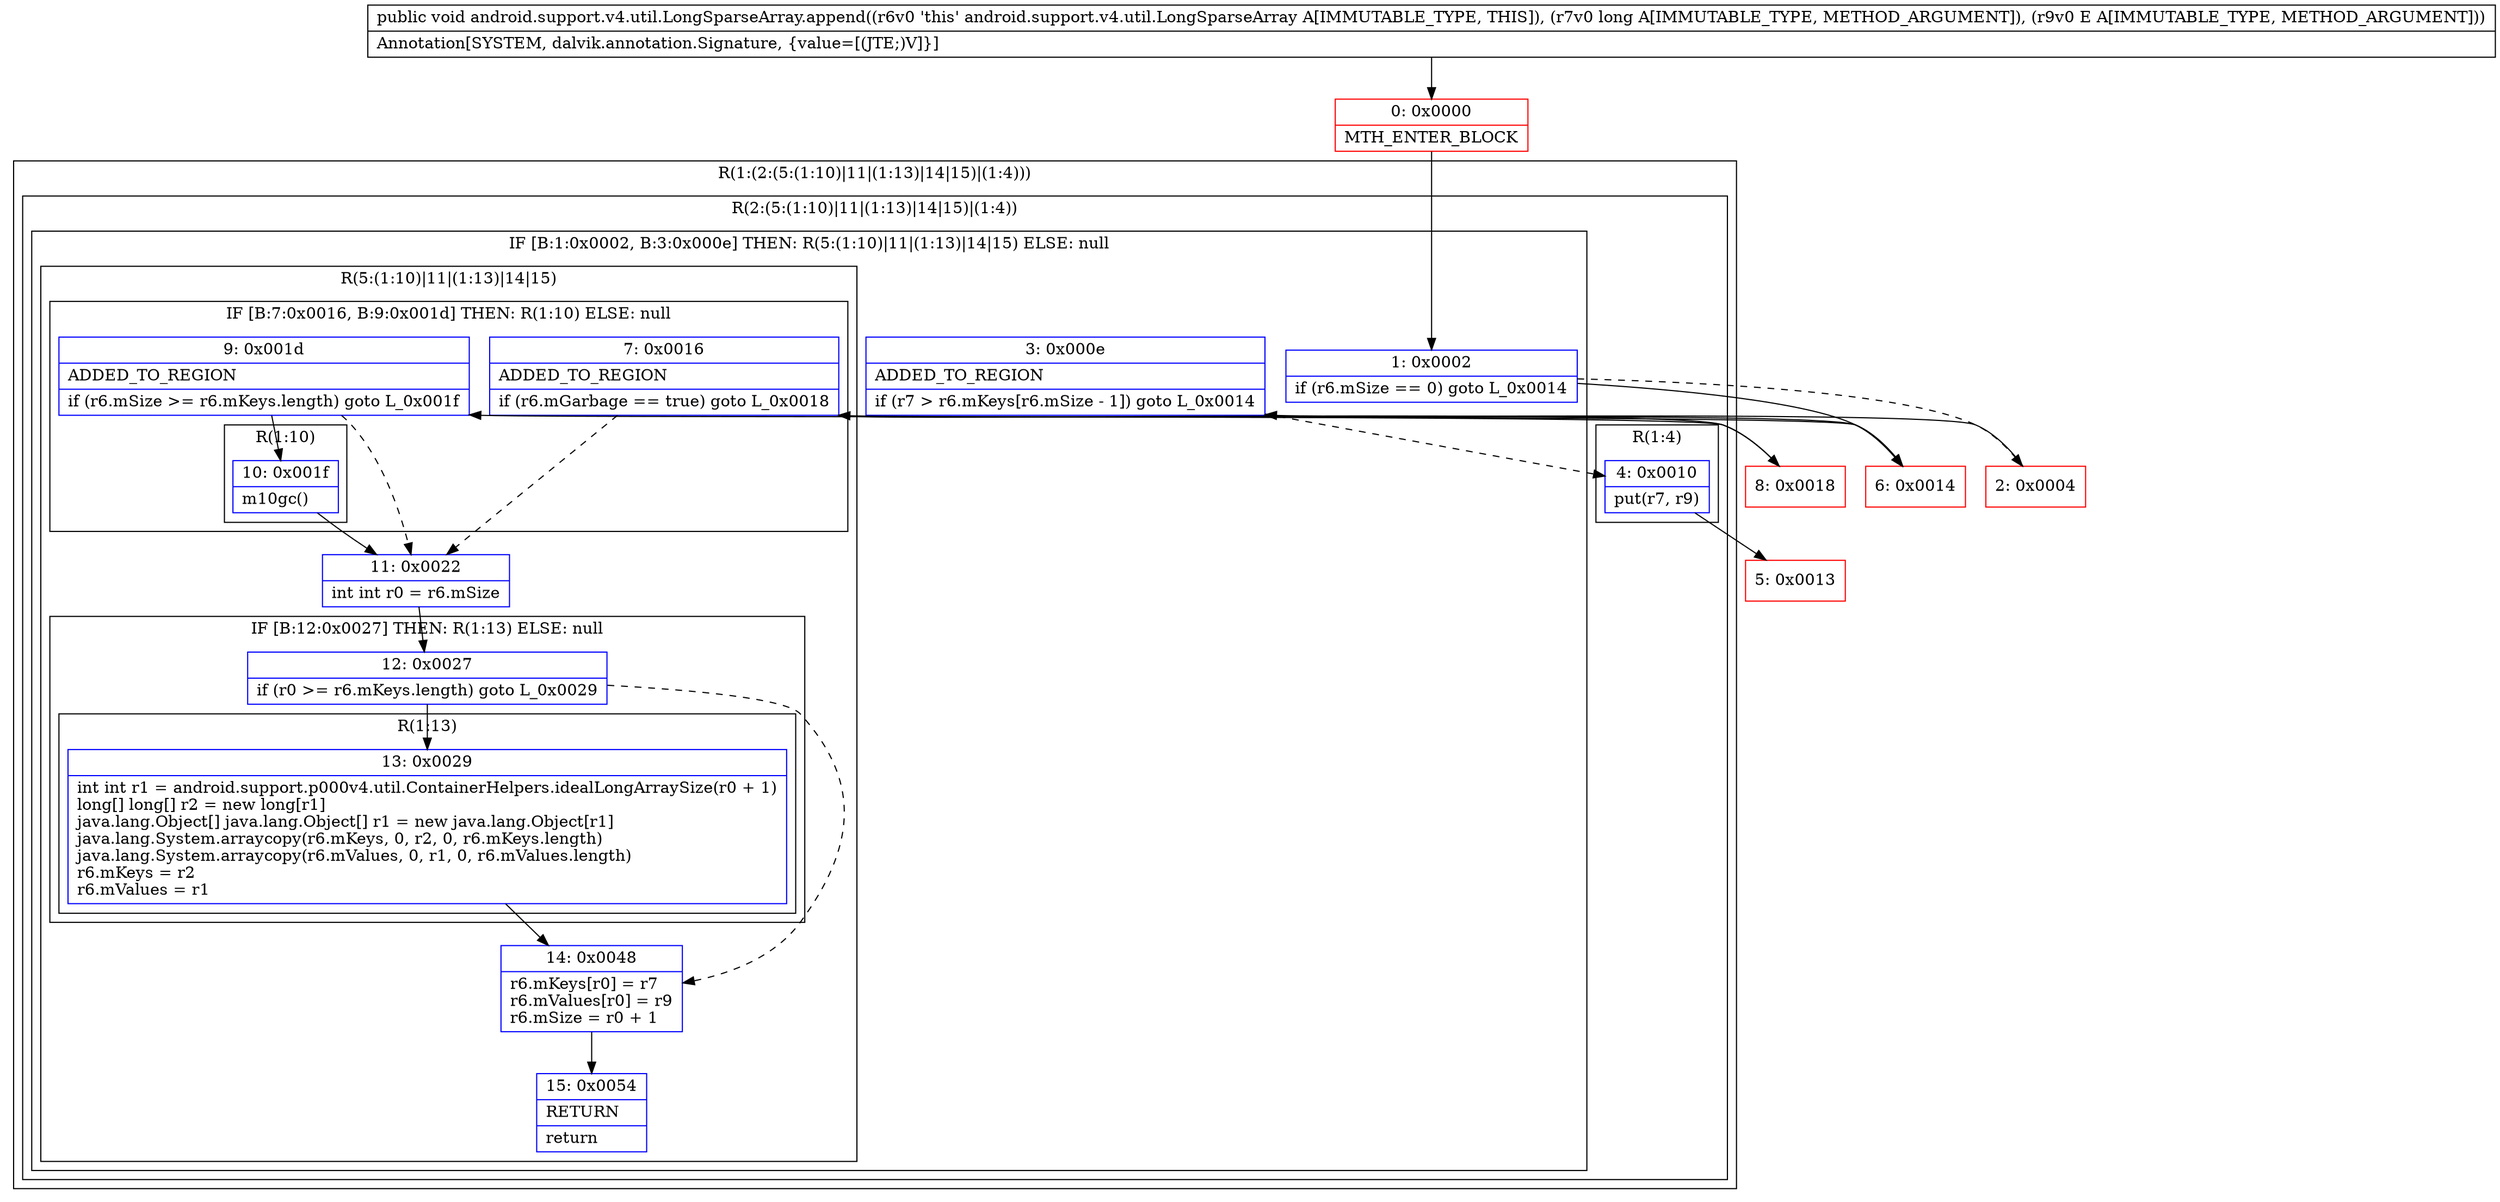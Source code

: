 digraph "CFG forandroid.support.v4.util.LongSparseArray.append(JLjava\/lang\/Object;)V" {
subgraph cluster_Region_545243578 {
label = "R(1:(2:(5:(1:10)|11|(1:13)|14|15)|(1:4)))";
node [shape=record,color=blue];
subgraph cluster_Region_717123242 {
label = "R(2:(5:(1:10)|11|(1:13)|14|15)|(1:4))";
node [shape=record,color=blue];
subgraph cluster_IfRegion_1489146912 {
label = "IF [B:1:0x0002, B:3:0x000e] THEN: R(5:(1:10)|11|(1:13)|14|15) ELSE: null";
node [shape=record,color=blue];
Node_1 [shape=record,label="{1\:\ 0x0002|if (r6.mSize == 0) goto L_0x0014\l}"];
Node_3 [shape=record,label="{3\:\ 0x000e|ADDED_TO_REGION\l|if (r7 \> r6.mKeys[r6.mSize \- 1]) goto L_0x0014\l}"];
subgraph cluster_Region_1872254691 {
label = "R(5:(1:10)|11|(1:13)|14|15)";
node [shape=record,color=blue];
subgraph cluster_IfRegion_979602958 {
label = "IF [B:7:0x0016, B:9:0x001d] THEN: R(1:10) ELSE: null";
node [shape=record,color=blue];
Node_7 [shape=record,label="{7\:\ 0x0016|ADDED_TO_REGION\l|if (r6.mGarbage == true) goto L_0x0018\l}"];
Node_9 [shape=record,label="{9\:\ 0x001d|ADDED_TO_REGION\l|if (r6.mSize \>= r6.mKeys.length) goto L_0x001f\l}"];
subgraph cluster_Region_1682963177 {
label = "R(1:10)";
node [shape=record,color=blue];
Node_10 [shape=record,label="{10\:\ 0x001f|m10gc()\l}"];
}
}
Node_11 [shape=record,label="{11\:\ 0x0022|int int r0 = r6.mSize\l}"];
subgraph cluster_IfRegion_1751831792 {
label = "IF [B:12:0x0027] THEN: R(1:13) ELSE: null";
node [shape=record,color=blue];
Node_12 [shape=record,label="{12\:\ 0x0027|if (r0 \>= r6.mKeys.length) goto L_0x0029\l}"];
subgraph cluster_Region_1797892367 {
label = "R(1:13)";
node [shape=record,color=blue];
Node_13 [shape=record,label="{13\:\ 0x0029|int int r1 = android.support.p000v4.util.ContainerHelpers.idealLongArraySize(r0 + 1)\llong[] long[] r2 = new long[r1]\ljava.lang.Object[] java.lang.Object[] r1 = new java.lang.Object[r1]\ljava.lang.System.arraycopy(r6.mKeys, 0, r2, 0, r6.mKeys.length)\ljava.lang.System.arraycopy(r6.mValues, 0, r1, 0, r6.mValues.length)\lr6.mKeys = r2\lr6.mValues = r1\l}"];
}
}
Node_14 [shape=record,label="{14\:\ 0x0048|r6.mKeys[r0] = r7\lr6.mValues[r0] = r9\lr6.mSize = r0 + 1\l}"];
Node_15 [shape=record,label="{15\:\ 0x0054|RETURN\l|return\l}"];
}
}
subgraph cluster_Region_1037898740 {
label = "R(1:4)";
node [shape=record,color=blue];
Node_4 [shape=record,label="{4\:\ 0x0010|put(r7, r9)\l}"];
}
}
}
Node_0 [shape=record,color=red,label="{0\:\ 0x0000|MTH_ENTER_BLOCK\l}"];
Node_2 [shape=record,color=red,label="{2\:\ 0x0004}"];
Node_5 [shape=record,color=red,label="{5\:\ 0x0013}"];
Node_6 [shape=record,color=red,label="{6\:\ 0x0014}"];
Node_8 [shape=record,color=red,label="{8\:\ 0x0018}"];
MethodNode[shape=record,label="{public void android.support.v4.util.LongSparseArray.append((r6v0 'this' android.support.v4.util.LongSparseArray A[IMMUTABLE_TYPE, THIS]), (r7v0 long A[IMMUTABLE_TYPE, METHOD_ARGUMENT]), (r9v0 E A[IMMUTABLE_TYPE, METHOD_ARGUMENT]))  | Annotation[SYSTEM, dalvik.annotation.Signature, \{value=[(JTE;)V]\}]\l}"];
MethodNode -> Node_0;
Node_1 -> Node_2[style=dashed];
Node_1 -> Node_6;
Node_3 -> Node_4[style=dashed];
Node_3 -> Node_6;
Node_7 -> Node_8;
Node_7 -> Node_11[style=dashed];
Node_9 -> Node_10;
Node_9 -> Node_11[style=dashed];
Node_10 -> Node_11;
Node_11 -> Node_12;
Node_12 -> Node_13;
Node_12 -> Node_14[style=dashed];
Node_13 -> Node_14;
Node_14 -> Node_15;
Node_4 -> Node_5;
Node_0 -> Node_1;
Node_2 -> Node_3;
Node_6 -> Node_7;
Node_8 -> Node_9;
}

